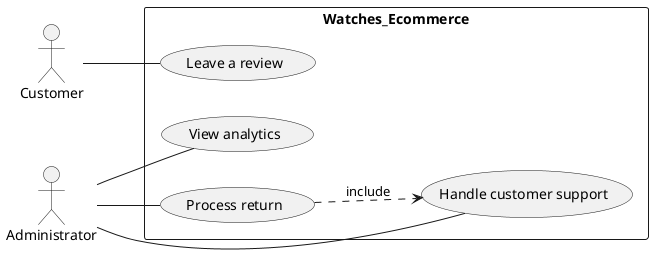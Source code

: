 @startuml Watches_Ecommerce_Sprint4
left to right direction
actor Customer
actor Administrator

rectangle "Watches_Ecommerce" {
  usecase "Leave a review" as UC_Review
  usecase "View analytics" as UC_ViewAnalytics
  usecase "Handle customer support" as UC_CustomerSupport
  usecase "Process return" as UC_ProcessReturn

  UC_ProcessReturn ..> UC_CustomerSupport : "«include»"
}

Customer -- UC_Review
Administrator -- UC_ViewAnalytics
Administrator -- UC_CustomerSupport
Administrator -- UC_ProcessReturn
@enduml
